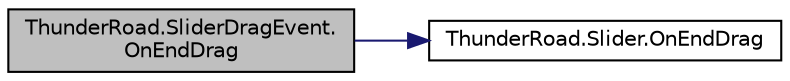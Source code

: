 digraph "ThunderRoad.SliderDragEvent.OnEndDrag"
{
 // LATEX_PDF_SIZE
  edge [fontname="Helvetica",fontsize="10",labelfontname="Helvetica",labelfontsize="10"];
  node [fontname="Helvetica",fontsize="10",shape=record];
  rankdir="LR";
  Node1 [label="ThunderRoad.SliderDragEvent.\lOnEndDrag",height=0.2,width=0.4,color="black", fillcolor="grey75", style="filled", fontcolor="black",tooltip="Called when [end drag]."];
  Node1 -> Node2 [color="midnightblue",fontsize="10",style="solid",fontname="Helvetica"];
  Node2 [label="ThunderRoad.Slider.OnEndDrag",height=0.2,width=0.4,color="black", fillcolor="white", style="filled",URL="$class_thunder_road_1_1_slider.html#ae8cf64f8ccddb28919ee8247f432ad7a",tooltip=" "];
}
